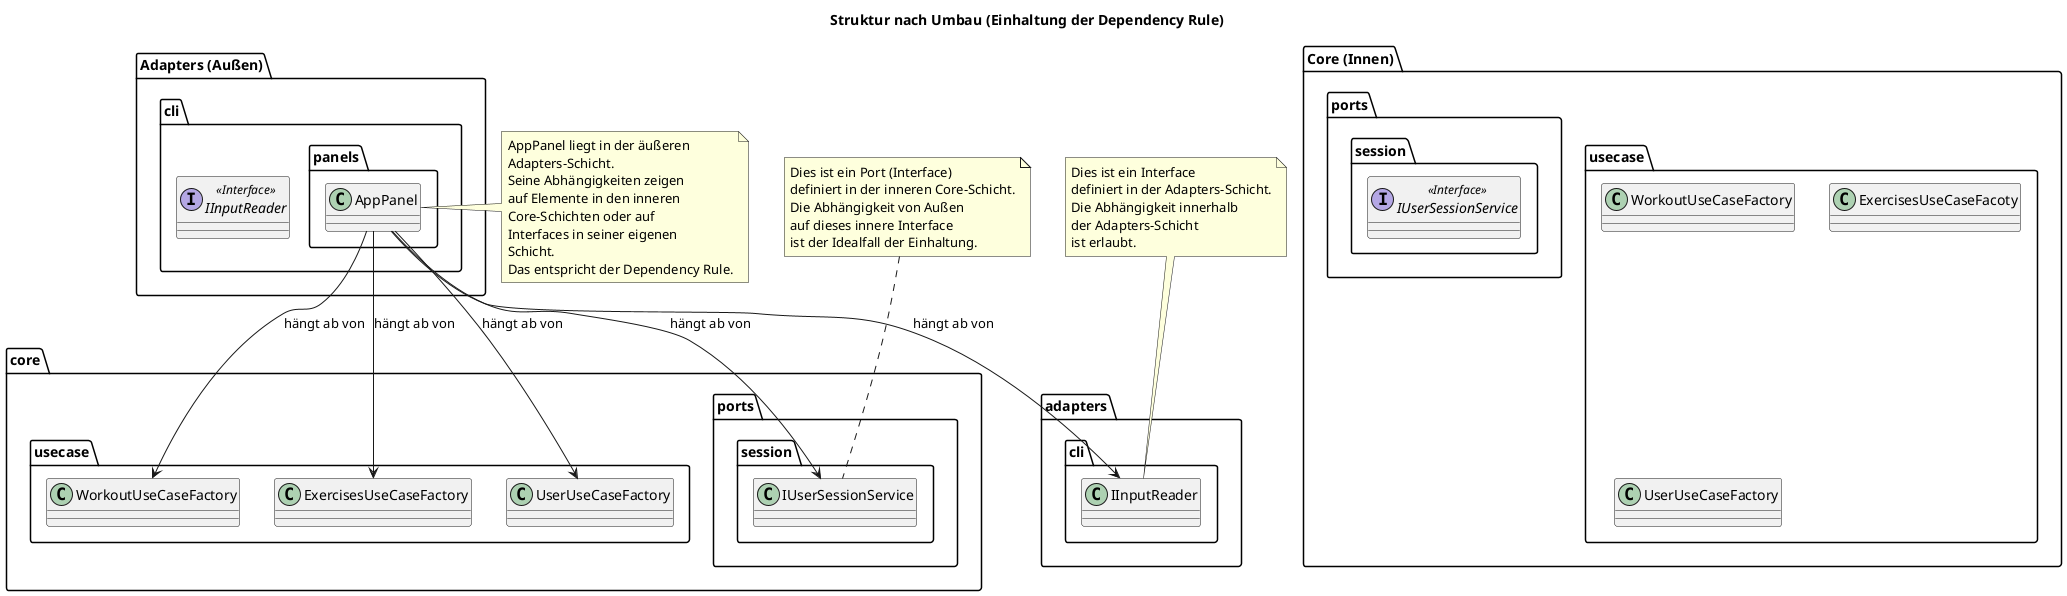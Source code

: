 @startuml
title Struktur nach Umbau (Einhaltung der Dependency Rule)

' Definition der Schichten als Packages
package "Adapters (Außen)" {
    package cli {
        package panels {
            class AppPanel
        }
        interface IInputReader <<Interface>>
    }
}

package "Core (Innen)" {
    package usecase {
        class WorkoutUseCaseFactory
        class ExercisesUseCaseFacoty
        class UserUseCaseFactory
    }
    package ports.session {
         interface IUserSessionService <<Interface>>
    }
}

' Abhängigkeiten von AppPanel (äußere Schicht)
' auf Klassen/Interfaces im Core (innere Schicht)
AppPanel --> core.usecase.WorkoutUseCaseFactory : "hängt ab von"
AppPanel --> core.usecase.ExercisesUseCaseFactory : "hängt ab von"
AppPanel --> core.usecase.UserUseCaseFactory : "hängt ab von"
AppPanel --> core.ports.session.IUserSessionService : "hängt ab von"

' Abhängigkeit von AppPanel auf Interface in der gleichen/benachbarten Adapters-Schicht
AppPanel --> adapters.cli.IInputReader : "hängt ab von"


' Erläuternde Notizen
note right of AppPanel
  AppPanel liegt in der äußeren
  Adapters-Schicht.
  Seine Abhängigkeiten zeigen
  auf Elemente in den inneren
  Core-Schichten oder auf
  Interfaces in seiner eigenen
  Schicht.
  Das entspricht der Dependency Rule.
end note

note top of core.ports.session.IUserSessionService
  Dies ist ein Port (Interface)
  definiert in der inneren Core-Schicht.
  Die Abhängigkeit von Außen
  auf dieses innere Interface
  ist der Idealfall der Einhaltung.
end note

note top of adapters.cli.IInputReader
    Dies ist ein Interface
    definiert in der Adapters-Schicht.
    Die Abhängigkeit innerhalb
    der Adapters-Schicht
    ist erlaubt.
end note

@enduml